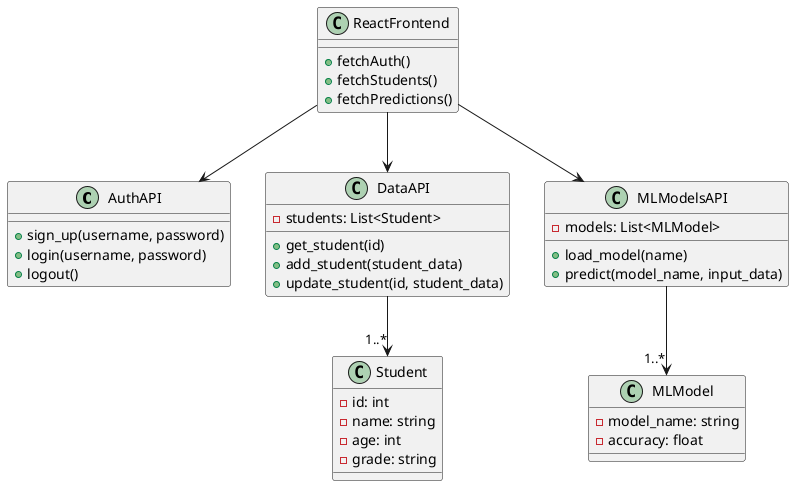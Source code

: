 @startuml test
class AuthAPI {
    + sign_up(username, password)
    + login(username, password)
    + logout()
}

class DataAPI {
    - students: List<Student>
    + get_student(id)
    + add_student(student_data)
    + update_student(id, student_data)
}

class MLModelsAPI {
    - models: List<MLModel>
    + load_model(name)
    + predict(model_name, input_data)
}

class ReactFrontend {
    + fetchAuth()
    + fetchStudents()
    + fetchPredictions()
}

class Student {
    - id: int
    - name: string
    - age: int
    - grade: string
}

class MLModel {
    - model_name: string
    - accuracy: float
}

ReactFrontend --> AuthAPI
ReactFrontend --> DataAPI
ReactFrontend --> MLModelsAPI
DataAPI --> "1..*" Student
MLModelsAPI --> "1..*" MLModel
@enduml
